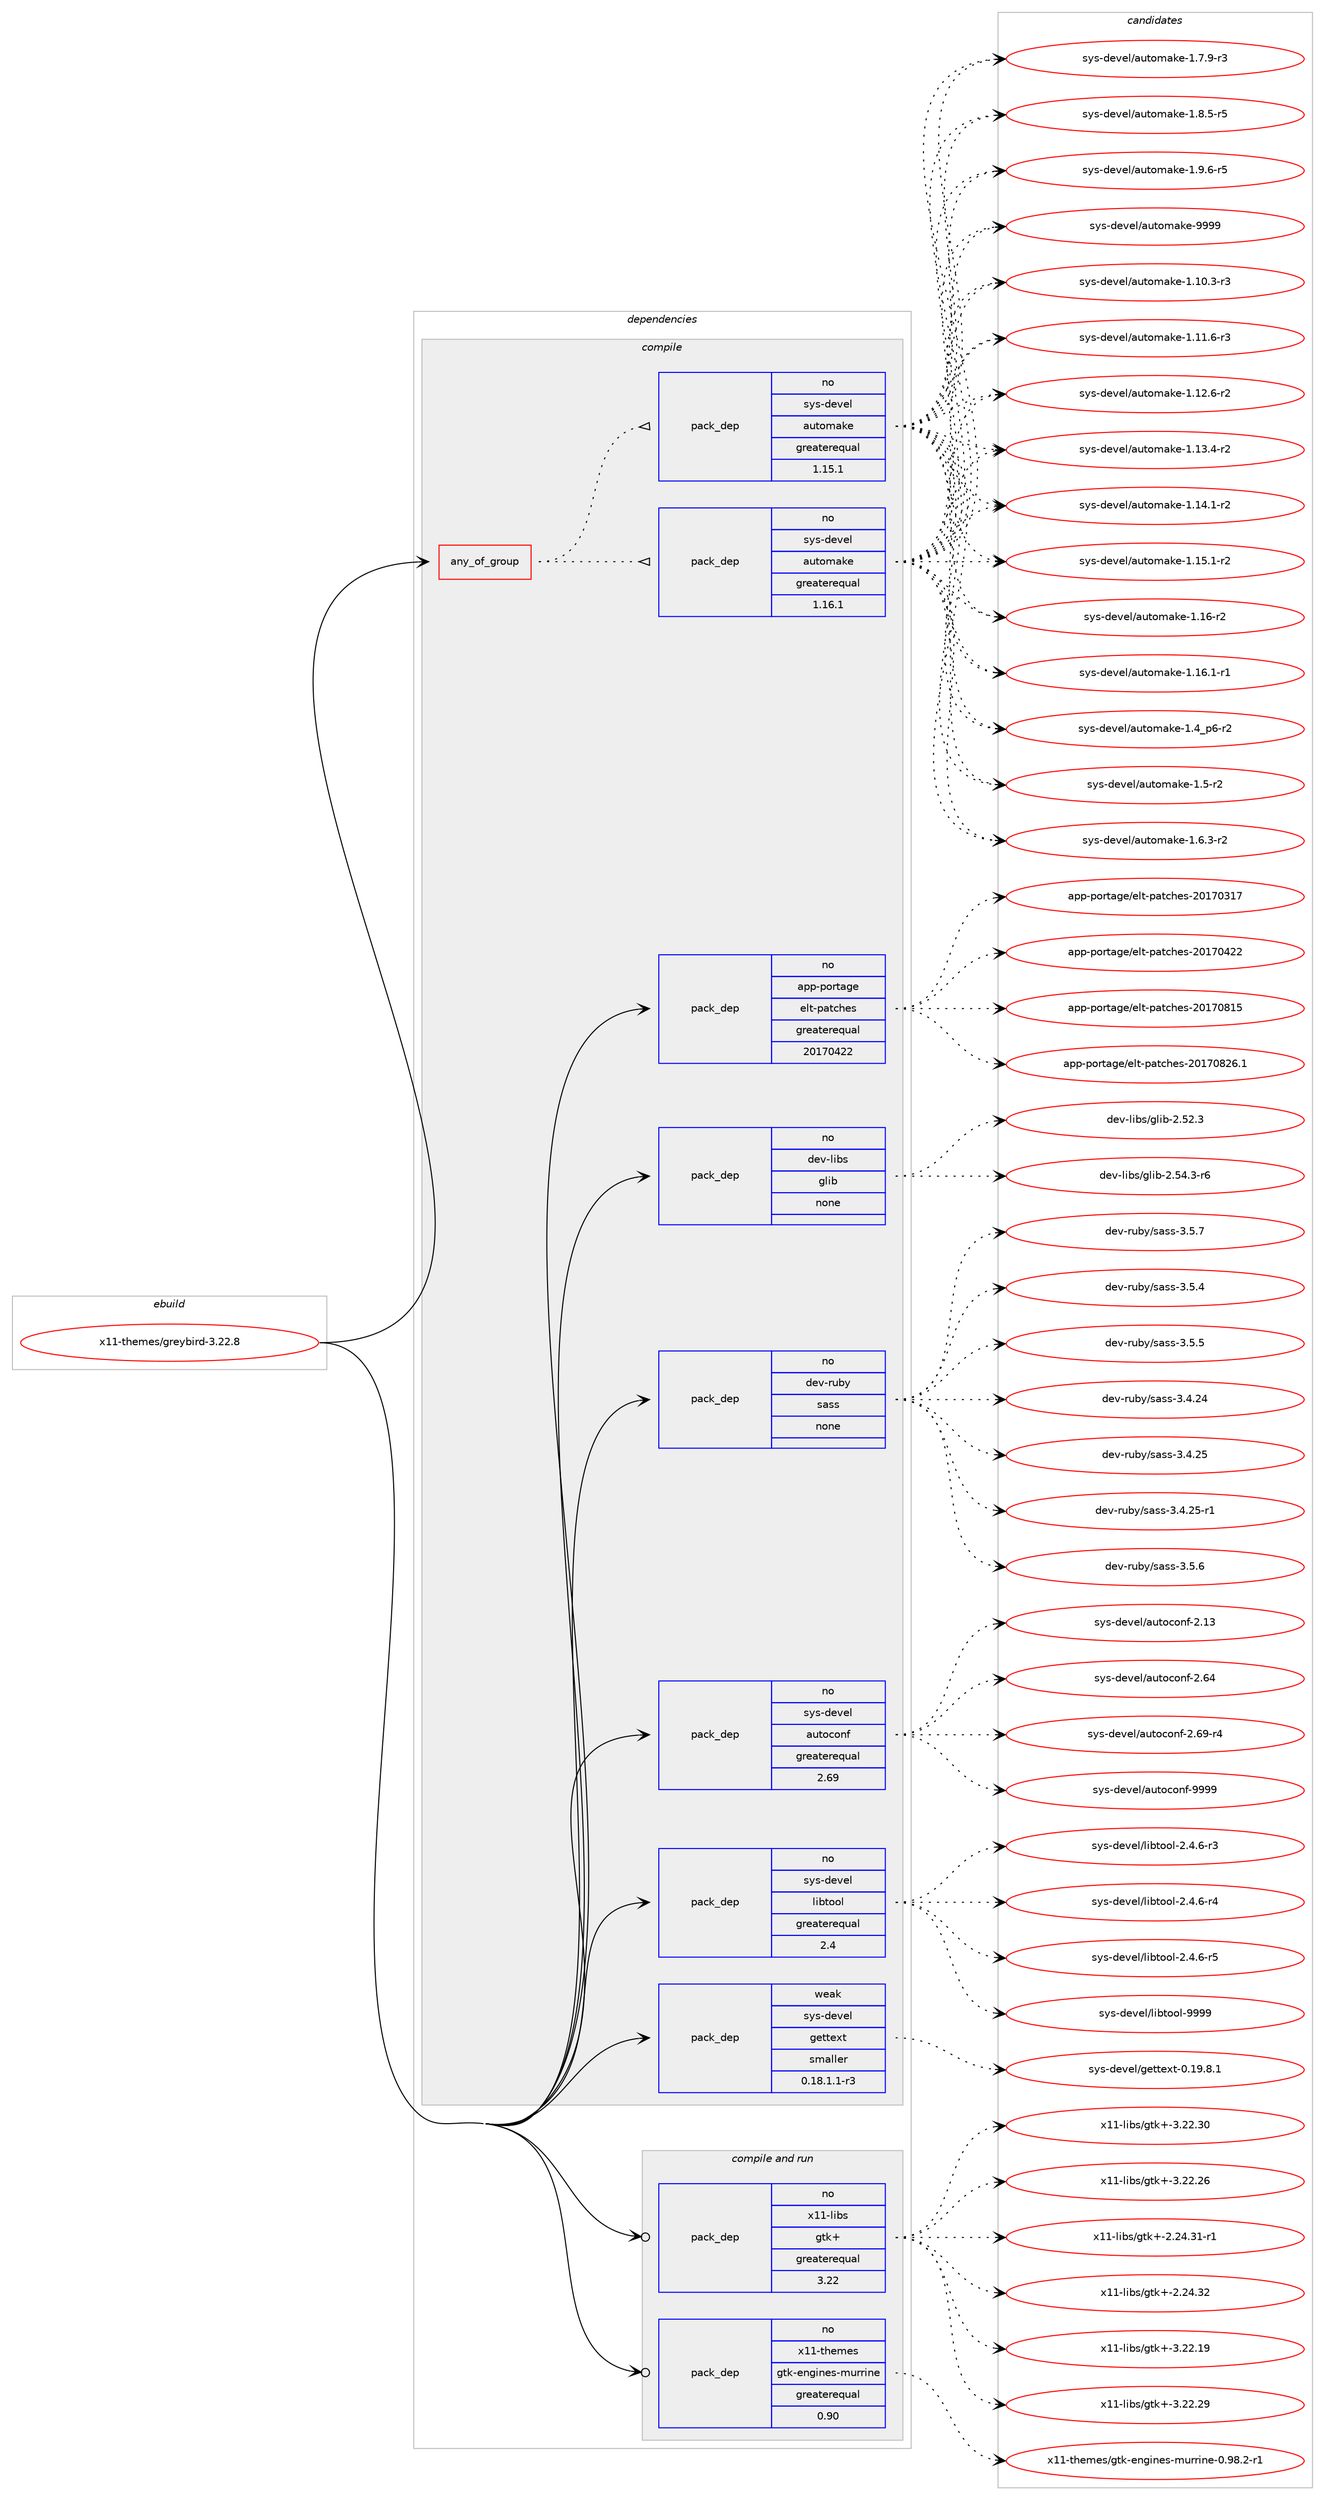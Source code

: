 digraph prolog {

# *************
# Graph options
# *************

newrank=true;
concentrate=true;
compound=true;
graph [rankdir=LR,fontname=Helvetica,fontsize=10,ranksep=1.5];#, ranksep=2.5, nodesep=0.2];
edge  [arrowhead=vee];
node  [fontname=Helvetica,fontsize=10];

# **********
# The ebuild
# **********

subgraph cluster_leftcol {
color=gray;
rank=same;
label=<<i>ebuild</i>>;
id [label="x11-themes/greybird-3.22.8", color=red, width=4, href="../x11-themes/greybird-3.22.8.svg"];
}

# ****************
# The dependencies
# ****************

subgraph cluster_midcol {
color=gray;
label=<<i>dependencies</i>>;
subgraph cluster_compile {
fillcolor="#eeeeee";
style=filled;
label=<<i>compile</i>>;
subgraph any176 {
dependency4753 [label=<<TABLE BORDER="0" CELLBORDER="1" CELLSPACING="0" CELLPADDING="4"><TR><TD CELLPADDING="10">any_of_group</TD></TR></TABLE>>, shape=none, color=red];subgraph pack3868 {
dependency4754 [label=<<TABLE BORDER="0" CELLBORDER="1" CELLSPACING="0" CELLPADDING="4" WIDTH="220"><TR><TD ROWSPAN="6" CELLPADDING="30">pack_dep</TD></TR><TR><TD WIDTH="110">no</TD></TR><TR><TD>sys-devel</TD></TR><TR><TD>automake</TD></TR><TR><TD>greaterequal</TD></TR><TR><TD>1.16.1</TD></TR></TABLE>>, shape=none, color=blue];
}
dependency4753:e -> dependency4754:w [weight=20,style="dotted",arrowhead="oinv"];
subgraph pack3869 {
dependency4755 [label=<<TABLE BORDER="0" CELLBORDER="1" CELLSPACING="0" CELLPADDING="4" WIDTH="220"><TR><TD ROWSPAN="6" CELLPADDING="30">pack_dep</TD></TR><TR><TD WIDTH="110">no</TD></TR><TR><TD>sys-devel</TD></TR><TR><TD>automake</TD></TR><TR><TD>greaterequal</TD></TR><TR><TD>1.15.1</TD></TR></TABLE>>, shape=none, color=blue];
}
dependency4753:e -> dependency4755:w [weight=20,style="dotted",arrowhead="oinv"];
}
id:e -> dependency4753:w [weight=20,style="solid",arrowhead="vee"];
subgraph pack3870 {
dependency4756 [label=<<TABLE BORDER="0" CELLBORDER="1" CELLSPACING="0" CELLPADDING="4" WIDTH="220"><TR><TD ROWSPAN="6" CELLPADDING="30">pack_dep</TD></TR><TR><TD WIDTH="110">no</TD></TR><TR><TD>app-portage</TD></TR><TR><TD>elt-patches</TD></TR><TR><TD>greaterequal</TD></TR><TR><TD>20170422</TD></TR></TABLE>>, shape=none, color=blue];
}
id:e -> dependency4756:w [weight=20,style="solid",arrowhead="vee"];
subgraph pack3871 {
dependency4757 [label=<<TABLE BORDER="0" CELLBORDER="1" CELLSPACING="0" CELLPADDING="4" WIDTH="220"><TR><TD ROWSPAN="6" CELLPADDING="30">pack_dep</TD></TR><TR><TD WIDTH="110">no</TD></TR><TR><TD>dev-libs</TD></TR><TR><TD>glib</TD></TR><TR><TD>none</TD></TR><TR><TD></TD></TR></TABLE>>, shape=none, color=blue];
}
id:e -> dependency4757:w [weight=20,style="solid",arrowhead="vee"];
subgraph pack3872 {
dependency4758 [label=<<TABLE BORDER="0" CELLBORDER="1" CELLSPACING="0" CELLPADDING="4" WIDTH="220"><TR><TD ROWSPAN="6" CELLPADDING="30">pack_dep</TD></TR><TR><TD WIDTH="110">no</TD></TR><TR><TD>dev-ruby</TD></TR><TR><TD>sass</TD></TR><TR><TD>none</TD></TR><TR><TD></TD></TR></TABLE>>, shape=none, color=blue];
}
id:e -> dependency4758:w [weight=20,style="solid",arrowhead="vee"];
subgraph pack3873 {
dependency4759 [label=<<TABLE BORDER="0" CELLBORDER="1" CELLSPACING="0" CELLPADDING="4" WIDTH="220"><TR><TD ROWSPAN="6" CELLPADDING="30">pack_dep</TD></TR><TR><TD WIDTH="110">no</TD></TR><TR><TD>sys-devel</TD></TR><TR><TD>autoconf</TD></TR><TR><TD>greaterequal</TD></TR><TR><TD>2.69</TD></TR></TABLE>>, shape=none, color=blue];
}
id:e -> dependency4759:w [weight=20,style="solid",arrowhead="vee"];
subgraph pack3874 {
dependency4760 [label=<<TABLE BORDER="0" CELLBORDER="1" CELLSPACING="0" CELLPADDING="4" WIDTH="220"><TR><TD ROWSPAN="6" CELLPADDING="30">pack_dep</TD></TR><TR><TD WIDTH="110">no</TD></TR><TR><TD>sys-devel</TD></TR><TR><TD>libtool</TD></TR><TR><TD>greaterequal</TD></TR><TR><TD>2.4</TD></TR></TABLE>>, shape=none, color=blue];
}
id:e -> dependency4760:w [weight=20,style="solid",arrowhead="vee"];
subgraph pack3875 {
dependency4761 [label=<<TABLE BORDER="0" CELLBORDER="1" CELLSPACING="0" CELLPADDING="4" WIDTH="220"><TR><TD ROWSPAN="6" CELLPADDING="30">pack_dep</TD></TR><TR><TD WIDTH="110">weak</TD></TR><TR><TD>sys-devel</TD></TR><TR><TD>gettext</TD></TR><TR><TD>smaller</TD></TR><TR><TD>0.18.1.1-r3</TD></TR></TABLE>>, shape=none, color=blue];
}
id:e -> dependency4761:w [weight=20,style="solid",arrowhead="vee"];
}
subgraph cluster_compileandrun {
fillcolor="#eeeeee";
style=filled;
label=<<i>compile and run</i>>;
subgraph pack3876 {
dependency4762 [label=<<TABLE BORDER="0" CELLBORDER="1" CELLSPACING="0" CELLPADDING="4" WIDTH="220"><TR><TD ROWSPAN="6" CELLPADDING="30">pack_dep</TD></TR><TR><TD WIDTH="110">no</TD></TR><TR><TD>x11-libs</TD></TR><TR><TD>gtk+</TD></TR><TR><TD>greaterequal</TD></TR><TR><TD>3.22</TD></TR></TABLE>>, shape=none, color=blue];
}
id:e -> dependency4762:w [weight=20,style="solid",arrowhead="odotvee"];
subgraph pack3877 {
dependency4763 [label=<<TABLE BORDER="0" CELLBORDER="1" CELLSPACING="0" CELLPADDING="4" WIDTH="220"><TR><TD ROWSPAN="6" CELLPADDING="30">pack_dep</TD></TR><TR><TD WIDTH="110">no</TD></TR><TR><TD>x11-themes</TD></TR><TR><TD>gtk-engines-murrine</TD></TR><TR><TD>greaterequal</TD></TR><TR><TD>0.90</TD></TR></TABLE>>, shape=none, color=blue];
}
id:e -> dependency4763:w [weight=20,style="solid",arrowhead="odotvee"];
}
subgraph cluster_run {
fillcolor="#eeeeee";
style=filled;
label=<<i>run</i>>;
}
}

# **************
# The candidates
# **************

subgraph cluster_choices {
rank=same;
color=gray;
label=<<i>candidates</i>>;

subgraph choice3868 {
color=black;
nodesep=1;
choice11512111545100101118101108479711711611110997107101454946494846514511451 [label="sys-devel/automake-1.10.3-r3", color=red, width=4,href="../sys-devel/automake-1.10.3-r3.svg"];
choice11512111545100101118101108479711711611110997107101454946494946544511451 [label="sys-devel/automake-1.11.6-r3", color=red, width=4,href="../sys-devel/automake-1.11.6-r3.svg"];
choice11512111545100101118101108479711711611110997107101454946495046544511450 [label="sys-devel/automake-1.12.6-r2", color=red, width=4,href="../sys-devel/automake-1.12.6-r2.svg"];
choice11512111545100101118101108479711711611110997107101454946495146524511450 [label="sys-devel/automake-1.13.4-r2", color=red, width=4,href="../sys-devel/automake-1.13.4-r2.svg"];
choice11512111545100101118101108479711711611110997107101454946495246494511450 [label="sys-devel/automake-1.14.1-r2", color=red, width=4,href="../sys-devel/automake-1.14.1-r2.svg"];
choice11512111545100101118101108479711711611110997107101454946495346494511450 [label="sys-devel/automake-1.15.1-r2", color=red, width=4,href="../sys-devel/automake-1.15.1-r2.svg"];
choice1151211154510010111810110847971171161111099710710145494649544511450 [label="sys-devel/automake-1.16-r2", color=red, width=4,href="../sys-devel/automake-1.16-r2.svg"];
choice11512111545100101118101108479711711611110997107101454946495446494511449 [label="sys-devel/automake-1.16.1-r1", color=red, width=4,href="../sys-devel/automake-1.16.1-r1.svg"];
choice115121115451001011181011084797117116111109971071014549465295112544511450 [label="sys-devel/automake-1.4_p6-r2", color=red, width=4,href="../sys-devel/automake-1.4_p6-r2.svg"];
choice11512111545100101118101108479711711611110997107101454946534511450 [label="sys-devel/automake-1.5-r2", color=red, width=4,href="../sys-devel/automake-1.5-r2.svg"];
choice115121115451001011181011084797117116111109971071014549465446514511450 [label="sys-devel/automake-1.6.3-r2", color=red, width=4,href="../sys-devel/automake-1.6.3-r2.svg"];
choice115121115451001011181011084797117116111109971071014549465546574511451 [label="sys-devel/automake-1.7.9-r3", color=red, width=4,href="../sys-devel/automake-1.7.9-r3.svg"];
choice115121115451001011181011084797117116111109971071014549465646534511453 [label="sys-devel/automake-1.8.5-r5", color=red, width=4,href="../sys-devel/automake-1.8.5-r5.svg"];
choice115121115451001011181011084797117116111109971071014549465746544511453 [label="sys-devel/automake-1.9.6-r5", color=red, width=4,href="../sys-devel/automake-1.9.6-r5.svg"];
choice115121115451001011181011084797117116111109971071014557575757 [label="sys-devel/automake-9999", color=red, width=4,href="../sys-devel/automake-9999.svg"];
dependency4754:e -> choice11512111545100101118101108479711711611110997107101454946494846514511451:w [style=dotted,weight="100"];
dependency4754:e -> choice11512111545100101118101108479711711611110997107101454946494946544511451:w [style=dotted,weight="100"];
dependency4754:e -> choice11512111545100101118101108479711711611110997107101454946495046544511450:w [style=dotted,weight="100"];
dependency4754:e -> choice11512111545100101118101108479711711611110997107101454946495146524511450:w [style=dotted,weight="100"];
dependency4754:e -> choice11512111545100101118101108479711711611110997107101454946495246494511450:w [style=dotted,weight="100"];
dependency4754:e -> choice11512111545100101118101108479711711611110997107101454946495346494511450:w [style=dotted,weight="100"];
dependency4754:e -> choice1151211154510010111810110847971171161111099710710145494649544511450:w [style=dotted,weight="100"];
dependency4754:e -> choice11512111545100101118101108479711711611110997107101454946495446494511449:w [style=dotted,weight="100"];
dependency4754:e -> choice115121115451001011181011084797117116111109971071014549465295112544511450:w [style=dotted,weight="100"];
dependency4754:e -> choice11512111545100101118101108479711711611110997107101454946534511450:w [style=dotted,weight="100"];
dependency4754:e -> choice115121115451001011181011084797117116111109971071014549465446514511450:w [style=dotted,weight="100"];
dependency4754:e -> choice115121115451001011181011084797117116111109971071014549465546574511451:w [style=dotted,weight="100"];
dependency4754:e -> choice115121115451001011181011084797117116111109971071014549465646534511453:w [style=dotted,weight="100"];
dependency4754:e -> choice115121115451001011181011084797117116111109971071014549465746544511453:w [style=dotted,weight="100"];
dependency4754:e -> choice115121115451001011181011084797117116111109971071014557575757:w [style=dotted,weight="100"];
}
subgraph choice3869 {
color=black;
nodesep=1;
choice11512111545100101118101108479711711611110997107101454946494846514511451 [label="sys-devel/automake-1.10.3-r3", color=red, width=4,href="../sys-devel/automake-1.10.3-r3.svg"];
choice11512111545100101118101108479711711611110997107101454946494946544511451 [label="sys-devel/automake-1.11.6-r3", color=red, width=4,href="../sys-devel/automake-1.11.6-r3.svg"];
choice11512111545100101118101108479711711611110997107101454946495046544511450 [label="sys-devel/automake-1.12.6-r2", color=red, width=4,href="../sys-devel/automake-1.12.6-r2.svg"];
choice11512111545100101118101108479711711611110997107101454946495146524511450 [label="sys-devel/automake-1.13.4-r2", color=red, width=4,href="../sys-devel/automake-1.13.4-r2.svg"];
choice11512111545100101118101108479711711611110997107101454946495246494511450 [label="sys-devel/automake-1.14.1-r2", color=red, width=4,href="../sys-devel/automake-1.14.1-r2.svg"];
choice11512111545100101118101108479711711611110997107101454946495346494511450 [label="sys-devel/automake-1.15.1-r2", color=red, width=4,href="../sys-devel/automake-1.15.1-r2.svg"];
choice1151211154510010111810110847971171161111099710710145494649544511450 [label="sys-devel/automake-1.16-r2", color=red, width=4,href="../sys-devel/automake-1.16-r2.svg"];
choice11512111545100101118101108479711711611110997107101454946495446494511449 [label="sys-devel/automake-1.16.1-r1", color=red, width=4,href="../sys-devel/automake-1.16.1-r1.svg"];
choice115121115451001011181011084797117116111109971071014549465295112544511450 [label="sys-devel/automake-1.4_p6-r2", color=red, width=4,href="../sys-devel/automake-1.4_p6-r2.svg"];
choice11512111545100101118101108479711711611110997107101454946534511450 [label="sys-devel/automake-1.5-r2", color=red, width=4,href="../sys-devel/automake-1.5-r2.svg"];
choice115121115451001011181011084797117116111109971071014549465446514511450 [label="sys-devel/automake-1.6.3-r2", color=red, width=4,href="../sys-devel/automake-1.6.3-r2.svg"];
choice115121115451001011181011084797117116111109971071014549465546574511451 [label="sys-devel/automake-1.7.9-r3", color=red, width=4,href="../sys-devel/automake-1.7.9-r3.svg"];
choice115121115451001011181011084797117116111109971071014549465646534511453 [label="sys-devel/automake-1.8.5-r5", color=red, width=4,href="../sys-devel/automake-1.8.5-r5.svg"];
choice115121115451001011181011084797117116111109971071014549465746544511453 [label="sys-devel/automake-1.9.6-r5", color=red, width=4,href="../sys-devel/automake-1.9.6-r5.svg"];
choice115121115451001011181011084797117116111109971071014557575757 [label="sys-devel/automake-9999", color=red, width=4,href="../sys-devel/automake-9999.svg"];
dependency4755:e -> choice11512111545100101118101108479711711611110997107101454946494846514511451:w [style=dotted,weight="100"];
dependency4755:e -> choice11512111545100101118101108479711711611110997107101454946494946544511451:w [style=dotted,weight="100"];
dependency4755:e -> choice11512111545100101118101108479711711611110997107101454946495046544511450:w [style=dotted,weight="100"];
dependency4755:e -> choice11512111545100101118101108479711711611110997107101454946495146524511450:w [style=dotted,weight="100"];
dependency4755:e -> choice11512111545100101118101108479711711611110997107101454946495246494511450:w [style=dotted,weight="100"];
dependency4755:e -> choice11512111545100101118101108479711711611110997107101454946495346494511450:w [style=dotted,weight="100"];
dependency4755:e -> choice1151211154510010111810110847971171161111099710710145494649544511450:w [style=dotted,weight="100"];
dependency4755:e -> choice11512111545100101118101108479711711611110997107101454946495446494511449:w [style=dotted,weight="100"];
dependency4755:e -> choice115121115451001011181011084797117116111109971071014549465295112544511450:w [style=dotted,weight="100"];
dependency4755:e -> choice11512111545100101118101108479711711611110997107101454946534511450:w [style=dotted,weight="100"];
dependency4755:e -> choice115121115451001011181011084797117116111109971071014549465446514511450:w [style=dotted,weight="100"];
dependency4755:e -> choice115121115451001011181011084797117116111109971071014549465546574511451:w [style=dotted,weight="100"];
dependency4755:e -> choice115121115451001011181011084797117116111109971071014549465646534511453:w [style=dotted,weight="100"];
dependency4755:e -> choice115121115451001011181011084797117116111109971071014549465746544511453:w [style=dotted,weight="100"];
dependency4755:e -> choice115121115451001011181011084797117116111109971071014557575757:w [style=dotted,weight="100"];
}
subgraph choice3870 {
color=black;
nodesep=1;
choice97112112451121111141169710310147101108116451129711699104101115455048495548514955 [label="app-portage/elt-patches-20170317", color=red, width=4,href="../app-portage/elt-patches-20170317.svg"];
choice97112112451121111141169710310147101108116451129711699104101115455048495548525050 [label="app-portage/elt-patches-20170422", color=red, width=4,href="../app-portage/elt-patches-20170422.svg"];
choice97112112451121111141169710310147101108116451129711699104101115455048495548564953 [label="app-portage/elt-patches-20170815", color=red, width=4,href="../app-portage/elt-patches-20170815.svg"];
choice971121124511211111411697103101471011081164511297116991041011154550484955485650544649 [label="app-portage/elt-patches-20170826.1", color=red, width=4,href="../app-portage/elt-patches-20170826.1.svg"];
dependency4756:e -> choice97112112451121111141169710310147101108116451129711699104101115455048495548514955:w [style=dotted,weight="100"];
dependency4756:e -> choice97112112451121111141169710310147101108116451129711699104101115455048495548525050:w [style=dotted,weight="100"];
dependency4756:e -> choice97112112451121111141169710310147101108116451129711699104101115455048495548564953:w [style=dotted,weight="100"];
dependency4756:e -> choice971121124511211111411697103101471011081164511297116991041011154550484955485650544649:w [style=dotted,weight="100"];
}
subgraph choice3871 {
color=black;
nodesep=1;
choice1001011184510810598115471031081059845504653504651 [label="dev-libs/glib-2.52.3", color=red, width=4,href="../dev-libs/glib-2.52.3.svg"];
choice10010111845108105981154710310810598455046535246514511454 [label="dev-libs/glib-2.54.3-r6", color=red, width=4,href="../dev-libs/glib-2.54.3-r6.svg"];
dependency4757:e -> choice1001011184510810598115471031081059845504653504651:w [style=dotted,weight="100"];
dependency4757:e -> choice10010111845108105981154710310810598455046535246514511454:w [style=dotted,weight="100"];
}
subgraph choice3872 {
color=black;
nodesep=1;
choice10010111845114117981214711597115115455146534652 [label="dev-ruby/sass-3.5.4", color=red, width=4,href="../dev-ruby/sass-3.5.4.svg"];
choice10010111845114117981214711597115115455146534653 [label="dev-ruby/sass-3.5.5", color=red, width=4,href="../dev-ruby/sass-3.5.5.svg"];
choice1001011184511411798121471159711511545514652465052 [label="dev-ruby/sass-3.4.24", color=red, width=4,href="../dev-ruby/sass-3.4.24.svg"];
choice1001011184511411798121471159711511545514652465053 [label="dev-ruby/sass-3.4.25", color=red, width=4,href="../dev-ruby/sass-3.4.25.svg"];
choice10010111845114117981214711597115115455146524650534511449 [label="dev-ruby/sass-3.4.25-r1", color=red, width=4,href="../dev-ruby/sass-3.4.25-r1.svg"];
choice10010111845114117981214711597115115455146534654 [label="dev-ruby/sass-3.5.6", color=red, width=4,href="../dev-ruby/sass-3.5.6.svg"];
choice10010111845114117981214711597115115455146534655 [label="dev-ruby/sass-3.5.7", color=red, width=4,href="../dev-ruby/sass-3.5.7.svg"];
dependency4758:e -> choice10010111845114117981214711597115115455146534652:w [style=dotted,weight="100"];
dependency4758:e -> choice10010111845114117981214711597115115455146534653:w [style=dotted,weight="100"];
dependency4758:e -> choice1001011184511411798121471159711511545514652465052:w [style=dotted,weight="100"];
dependency4758:e -> choice1001011184511411798121471159711511545514652465053:w [style=dotted,weight="100"];
dependency4758:e -> choice10010111845114117981214711597115115455146524650534511449:w [style=dotted,weight="100"];
dependency4758:e -> choice10010111845114117981214711597115115455146534654:w [style=dotted,weight="100"];
dependency4758:e -> choice10010111845114117981214711597115115455146534655:w [style=dotted,weight="100"];
}
subgraph choice3873 {
color=black;
nodesep=1;
choice115121115451001011181011084797117116111991111101024550464951 [label="sys-devel/autoconf-2.13", color=red, width=4,href="../sys-devel/autoconf-2.13.svg"];
choice115121115451001011181011084797117116111991111101024550465452 [label="sys-devel/autoconf-2.64", color=red, width=4,href="../sys-devel/autoconf-2.64.svg"];
choice1151211154510010111810110847971171161119911111010245504654574511452 [label="sys-devel/autoconf-2.69-r4", color=red, width=4,href="../sys-devel/autoconf-2.69-r4.svg"];
choice115121115451001011181011084797117116111991111101024557575757 [label="sys-devel/autoconf-9999", color=red, width=4,href="../sys-devel/autoconf-9999.svg"];
dependency4759:e -> choice115121115451001011181011084797117116111991111101024550464951:w [style=dotted,weight="100"];
dependency4759:e -> choice115121115451001011181011084797117116111991111101024550465452:w [style=dotted,weight="100"];
dependency4759:e -> choice1151211154510010111810110847971171161119911111010245504654574511452:w [style=dotted,weight="100"];
dependency4759:e -> choice115121115451001011181011084797117116111991111101024557575757:w [style=dotted,weight="100"];
}
subgraph choice3874 {
color=black;
nodesep=1;
choice1151211154510010111810110847108105981161111111084550465246544511451 [label="sys-devel/libtool-2.4.6-r3", color=red, width=4,href="../sys-devel/libtool-2.4.6-r3.svg"];
choice1151211154510010111810110847108105981161111111084550465246544511452 [label="sys-devel/libtool-2.4.6-r4", color=red, width=4,href="../sys-devel/libtool-2.4.6-r4.svg"];
choice1151211154510010111810110847108105981161111111084550465246544511453 [label="sys-devel/libtool-2.4.6-r5", color=red, width=4,href="../sys-devel/libtool-2.4.6-r5.svg"];
choice1151211154510010111810110847108105981161111111084557575757 [label="sys-devel/libtool-9999", color=red, width=4,href="../sys-devel/libtool-9999.svg"];
dependency4760:e -> choice1151211154510010111810110847108105981161111111084550465246544511451:w [style=dotted,weight="100"];
dependency4760:e -> choice1151211154510010111810110847108105981161111111084550465246544511452:w [style=dotted,weight="100"];
dependency4760:e -> choice1151211154510010111810110847108105981161111111084550465246544511453:w [style=dotted,weight="100"];
dependency4760:e -> choice1151211154510010111810110847108105981161111111084557575757:w [style=dotted,weight="100"];
}
subgraph choice3875 {
color=black;
nodesep=1;
choice1151211154510010111810110847103101116116101120116454846495746564649 [label="sys-devel/gettext-0.19.8.1", color=red, width=4,href="../sys-devel/gettext-0.19.8.1.svg"];
dependency4761:e -> choice1151211154510010111810110847103101116116101120116454846495746564649:w [style=dotted,weight="100"];
}
subgraph choice3876 {
color=black;
nodesep=1;
choice1204949451081059811547103116107434551465050465054 [label="x11-libs/gtk+-3.22.26", color=red, width=4,href="../x11-libs/gtk+-3.22.26.svg"];
choice12049494510810598115471031161074345504650524651494511449 [label="x11-libs/gtk+-2.24.31-r1", color=red, width=4,href="../x11-libs/gtk+-2.24.31-r1.svg"];
choice1204949451081059811547103116107434550465052465150 [label="x11-libs/gtk+-2.24.32", color=red, width=4,href="../x11-libs/gtk+-2.24.32.svg"];
choice1204949451081059811547103116107434551465050464957 [label="x11-libs/gtk+-3.22.19", color=red, width=4,href="../x11-libs/gtk+-3.22.19.svg"];
choice1204949451081059811547103116107434551465050465057 [label="x11-libs/gtk+-3.22.29", color=red, width=4,href="../x11-libs/gtk+-3.22.29.svg"];
choice1204949451081059811547103116107434551465050465148 [label="x11-libs/gtk+-3.22.30", color=red, width=4,href="../x11-libs/gtk+-3.22.30.svg"];
dependency4762:e -> choice1204949451081059811547103116107434551465050465054:w [style=dotted,weight="100"];
dependency4762:e -> choice12049494510810598115471031161074345504650524651494511449:w [style=dotted,weight="100"];
dependency4762:e -> choice1204949451081059811547103116107434550465052465150:w [style=dotted,weight="100"];
dependency4762:e -> choice1204949451081059811547103116107434551465050464957:w [style=dotted,weight="100"];
dependency4762:e -> choice1204949451081059811547103116107434551465050465057:w [style=dotted,weight="100"];
dependency4762:e -> choice1204949451081059811547103116107434551465050465148:w [style=dotted,weight="100"];
}
subgraph choice3877 {
color=black;
nodesep=1;
choice120494945116104101109101115471031161074510111010310511010111545109117114114105110101454846575646504511449 [label="x11-themes/gtk-engines-murrine-0.98.2-r1", color=red, width=4,href="../x11-themes/gtk-engines-murrine-0.98.2-r1.svg"];
dependency4763:e -> choice120494945116104101109101115471031161074510111010310511010111545109117114114105110101454846575646504511449:w [style=dotted,weight="100"];
}
}

}

